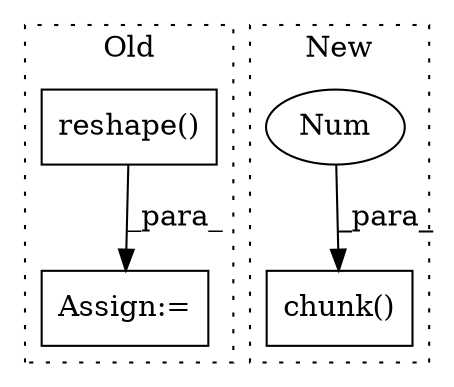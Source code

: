 digraph G {
subgraph cluster0 {
1 [label="reshape()" a="75" s="1683,1739" l="20,1" shape="box"];
4 [label="Assign:=" a="68" s="2293" l="3" shape="box"];
label = "Old";
style="dotted";
}
subgraph cluster1 {
2 [label="chunk()" a="75" s="1400,1410" l="9,8" shape="box"];
3 [label="Num" a="76" s="1409" l="1" shape="ellipse"];
label = "New";
style="dotted";
}
1 -> 4 [label="_para_"];
3 -> 2 [label="_para_"];
}